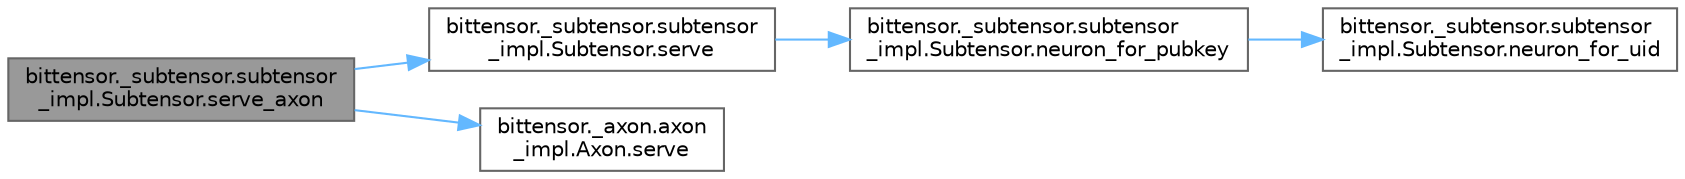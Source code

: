 digraph "bittensor._subtensor.subtensor_impl.Subtensor.serve_axon"
{
 // LATEX_PDF_SIZE
  bgcolor="transparent";
  edge [fontname=Helvetica,fontsize=10,labelfontname=Helvetica,labelfontsize=10];
  node [fontname=Helvetica,fontsize=10,shape=box,height=0.2,width=0.4];
  rankdir="LR";
  Node1 [label="bittensor._subtensor.subtensor\l_impl.Subtensor.serve_axon",height=0.2,width=0.4,color="gray40", fillcolor="grey60", style="filled", fontcolor="black",tooltip=" "];
  Node1 -> Node2 [color="steelblue1",style="solid"];
  Node2 [label="bittensor._subtensor.subtensor\l_impl.Subtensor.serve",height=0.2,width=0.4,color="grey40", fillcolor="white", style="filled",URL="$classbittensor_1_1__subtensor_1_1subtensor__impl_1_1_subtensor.html#aaaa1da9ab83d63dbb4f1b80cb0dcfb59",tooltip=" "];
  Node2 -> Node3 [color="steelblue1",style="solid"];
  Node3 [label="bittensor._subtensor.subtensor\l_impl.Subtensor.neuron_for_pubkey",height=0.2,width=0.4,color="grey40", fillcolor="white", style="filled",URL="$classbittensor_1_1__subtensor_1_1subtensor__impl_1_1_subtensor.html#a50f10ac1bdd91d9feb7b5f49de168aa7",tooltip=" "];
  Node3 -> Node4 [color="steelblue1",style="solid"];
  Node4 [label="bittensor._subtensor.subtensor\l_impl.Subtensor.neuron_for_uid",height=0.2,width=0.4,color="grey40", fillcolor="white", style="filled",URL="$classbittensor_1_1__subtensor_1_1subtensor__impl_1_1_subtensor.html#aedf9d44c58320641bd3a0d237159119d",tooltip=" "];
  Node1 -> Node5 [color="steelblue1",style="solid"];
  Node5 [label="bittensor._axon.axon\l_impl.Axon.serve",height=0.2,width=0.4,color="grey40", fillcolor="white", style="filled",URL="$classbittensor_1_1__axon_1_1axon__impl_1_1_axon.html#afd2275e5a1dd116d606f20194792e3fd",tooltip=" "];
}
